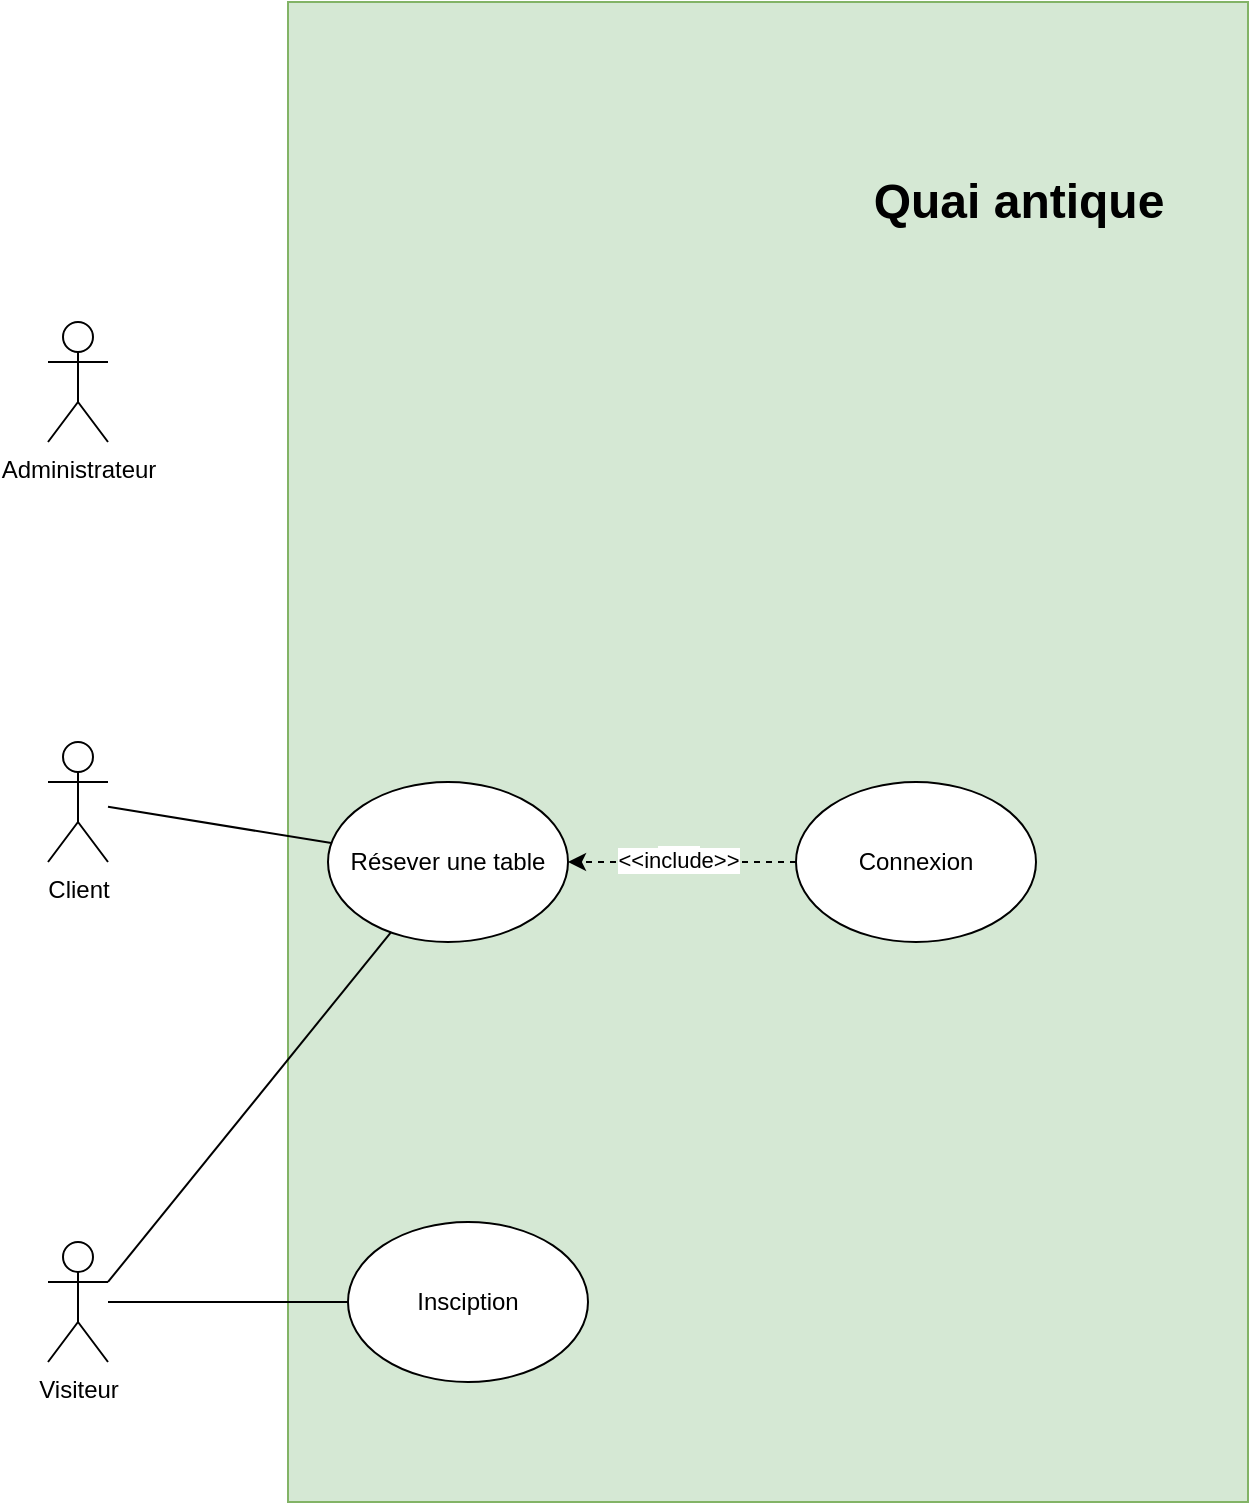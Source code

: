 <mxfile version="23.1.8" type="github">
  <diagram name="Page-1" id="AX6o9_a5dBACwxXLO6Sp">
    <mxGraphModel dx="989" dy="507" grid="1" gridSize="10" guides="1" tooltips="1" connect="1" arrows="1" fold="1" page="1" pageScale="1" pageWidth="827" pageHeight="1169" math="0" shadow="0">
      <root>
        <mxCell id="0" />
        <mxCell id="1" parent="0" />
        <mxCell id="OzSZrfUJcuVy3BLv5Opo-3" value="" style="rounded=0;whiteSpace=wrap;html=1;fillColor=#d5e8d4;strokeColor=#82b366;" vertex="1" parent="1">
          <mxGeometry x="160" width="480" height="750" as="geometry" />
        </mxCell>
        <mxCell id="OzSZrfUJcuVy3BLv5Opo-4" value="Quai antique" style="text;strokeColor=none;fillColor=none;html=1;fontSize=24;fontStyle=1;verticalAlign=middle;align=center;" vertex="1" parent="1">
          <mxGeometry x="440" y="70" width="170" height="60" as="geometry" />
        </mxCell>
        <mxCell id="OzSZrfUJcuVy3BLv5Opo-5" value="Insciption" style="ellipse;whiteSpace=wrap;html=1;" vertex="1" parent="1">
          <mxGeometry x="190" y="610" width="120" height="80" as="geometry" />
        </mxCell>
        <mxCell id="OzSZrfUJcuVy3BLv5Opo-9" value="Administrateur" style="shape=umlActor;verticalLabelPosition=bottom;verticalAlign=top;html=1;outlineConnect=0;" vertex="1" parent="1">
          <mxGeometry x="40" y="160" width="30" height="60" as="geometry" />
        </mxCell>
        <mxCell id="OzSZrfUJcuVy3BLv5Opo-21" style="rounded=0;orthogonalLoop=1;jettySize=auto;html=1;endArrow=none;endFill=0;" edge="1" parent="1" source="OzSZrfUJcuVy3BLv5Opo-11" target="OzSZrfUJcuVy3BLv5Opo-17">
          <mxGeometry relative="1" as="geometry" />
        </mxCell>
        <mxCell id="OzSZrfUJcuVy3BLv5Opo-11" value="Client" style="shape=umlActor;verticalLabelPosition=bottom;verticalAlign=top;html=1;outlineConnect=0;" vertex="1" parent="1">
          <mxGeometry x="40" y="370" width="30" height="60" as="geometry" />
        </mxCell>
        <mxCell id="OzSZrfUJcuVy3BLv5Opo-16" style="rounded=0;orthogonalLoop=1;jettySize=auto;html=1;entryX=0;entryY=0.5;entryDx=0;entryDy=0;endArrow=none;endFill=0;" edge="1" parent="1" source="OzSZrfUJcuVy3BLv5Opo-12" target="OzSZrfUJcuVy3BLv5Opo-5">
          <mxGeometry relative="1" as="geometry" />
        </mxCell>
        <mxCell id="OzSZrfUJcuVy3BLv5Opo-12" value="Visiteur" style="shape=umlActor;verticalLabelPosition=bottom;verticalAlign=top;html=1;outlineConnect=0;" vertex="1" parent="1">
          <mxGeometry x="40" y="620" width="30" height="60" as="geometry" />
        </mxCell>
        <mxCell id="OzSZrfUJcuVy3BLv5Opo-17" value="Résever une table" style="ellipse;whiteSpace=wrap;html=1;" vertex="1" parent="1">
          <mxGeometry x="180" y="390" width="120" height="80" as="geometry" />
        </mxCell>
        <mxCell id="OzSZrfUJcuVy3BLv5Opo-22" style="rounded=0;orthogonalLoop=1;jettySize=auto;html=1;entryX=1;entryY=0.333;entryDx=0;entryDy=0;entryPerimeter=0;endArrow=none;endFill=0;" edge="1" parent="1" source="OzSZrfUJcuVy3BLv5Opo-17" target="OzSZrfUJcuVy3BLv5Opo-12">
          <mxGeometry relative="1" as="geometry" />
        </mxCell>
        <mxCell id="OzSZrfUJcuVy3BLv5Opo-26" style="rounded=0;orthogonalLoop=1;jettySize=auto;html=1;dashed=1;" edge="1" parent="1" source="OzSZrfUJcuVy3BLv5Opo-23" target="OzSZrfUJcuVy3BLv5Opo-17">
          <mxGeometry relative="1" as="geometry" />
        </mxCell>
        <mxCell id="OzSZrfUJcuVy3BLv5Opo-27" value="Text" style="edgeLabel;html=1;align=center;verticalAlign=middle;resizable=0;points=[];" vertex="1" connectable="0" parent="OzSZrfUJcuVy3BLv5Opo-26">
          <mxGeometry x="0.035" y="-2" relative="1" as="geometry">
            <mxPoint as="offset" />
          </mxGeometry>
        </mxCell>
        <mxCell id="OzSZrfUJcuVy3BLv5Opo-30" value="&amp;lt;&amp;lt;include&amp;gt;&amp;gt;" style="edgeLabel;html=1;align=center;verticalAlign=middle;resizable=0;points=[];" vertex="1" connectable="0" parent="OzSZrfUJcuVy3BLv5Opo-26">
          <mxGeometry x="0.035" y="-1" relative="1" as="geometry">
            <mxPoint as="offset" />
          </mxGeometry>
        </mxCell>
        <mxCell id="OzSZrfUJcuVy3BLv5Opo-23" value="Connexion" style="ellipse;whiteSpace=wrap;html=1;" vertex="1" parent="1">
          <mxGeometry x="414" y="390" width="120" height="80" as="geometry" />
        </mxCell>
      </root>
    </mxGraphModel>
  </diagram>
</mxfile>
